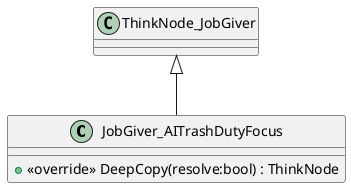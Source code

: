 @startuml
class JobGiver_AITrashDutyFocus {
    + <<override>> DeepCopy(resolve:bool) : ThinkNode
}
ThinkNode_JobGiver <|-- JobGiver_AITrashDutyFocus
@enduml
